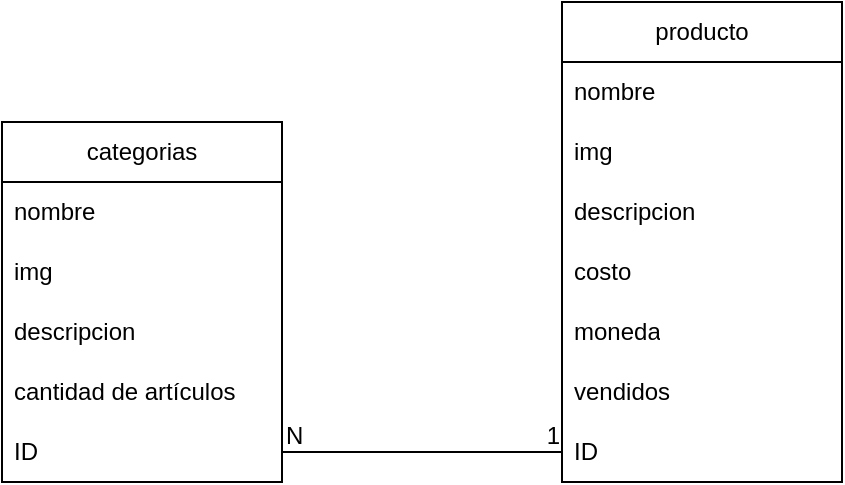 <mxfile version="21.6.7" type="device">
  <diagram name="Página-1" id="IkIq9GUv9EjntfqMfnKc">
    <mxGraphModel dx="712" dy="776" grid="1" gridSize="10" guides="1" tooltips="1" connect="1" arrows="1" fold="1" page="1" pageScale="1" pageWidth="827" pageHeight="1169" math="0" shadow="0">
      <root>
        <mxCell id="0" />
        <mxCell id="1" parent="0" />
        <mxCell id="sH8yn2e-o5A9sOrNXWSq-1" value="categorias" style="swimlane;fontStyle=0;childLayout=stackLayout;horizontal=1;startSize=30;horizontalStack=0;resizeParent=1;resizeParentMax=0;resizeLast=0;collapsible=1;marginBottom=0;whiteSpace=wrap;html=1;" vertex="1" parent="1">
          <mxGeometry x="190" y="200" width="140" height="180" as="geometry" />
        </mxCell>
        <mxCell id="sH8yn2e-o5A9sOrNXWSq-2" value="nombre" style="text;strokeColor=none;fillColor=none;align=left;verticalAlign=middle;spacingLeft=4;spacingRight=4;overflow=hidden;points=[[0,0.5],[1,0.5]];portConstraint=eastwest;rotatable=0;whiteSpace=wrap;html=1;" vertex="1" parent="sH8yn2e-o5A9sOrNXWSq-1">
          <mxGeometry y="30" width="140" height="30" as="geometry" />
        </mxCell>
        <mxCell id="sH8yn2e-o5A9sOrNXWSq-3" value="img" style="text;strokeColor=none;fillColor=none;align=left;verticalAlign=middle;spacingLeft=4;spacingRight=4;overflow=hidden;points=[[0,0.5],[1,0.5]];portConstraint=eastwest;rotatable=0;whiteSpace=wrap;html=1;" vertex="1" parent="sH8yn2e-o5A9sOrNXWSq-1">
          <mxGeometry y="60" width="140" height="30" as="geometry" />
        </mxCell>
        <mxCell id="sH8yn2e-o5A9sOrNXWSq-4" value="descripcion" style="text;strokeColor=none;fillColor=none;align=left;verticalAlign=middle;spacingLeft=4;spacingRight=4;overflow=hidden;points=[[0,0.5],[1,0.5]];portConstraint=eastwest;rotatable=0;whiteSpace=wrap;html=1;" vertex="1" parent="sH8yn2e-o5A9sOrNXWSq-1">
          <mxGeometry y="90" width="140" height="30" as="geometry" />
        </mxCell>
        <mxCell id="sH8yn2e-o5A9sOrNXWSq-13" value="cantidad de artículos" style="text;strokeColor=none;fillColor=none;align=left;verticalAlign=middle;spacingLeft=4;spacingRight=4;overflow=hidden;points=[[0,0.5],[1,0.5]];portConstraint=eastwest;rotatable=0;whiteSpace=wrap;html=1;" vertex="1" parent="sH8yn2e-o5A9sOrNXWSq-1">
          <mxGeometry y="120" width="140" height="30" as="geometry" />
        </mxCell>
        <mxCell id="sH8yn2e-o5A9sOrNXWSq-14" value="ID" style="text;strokeColor=none;fillColor=none;align=left;verticalAlign=middle;spacingLeft=4;spacingRight=4;overflow=hidden;points=[[0,0.5],[1,0.5]];portConstraint=eastwest;rotatable=0;whiteSpace=wrap;html=1;" vertex="1" parent="sH8yn2e-o5A9sOrNXWSq-1">
          <mxGeometry y="150" width="140" height="30" as="geometry" />
        </mxCell>
        <mxCell id="sH8yn2e-o5A9sOrNXWSq-5" value="producto" style="swimlane;fontStyle=0;childLayout=stackLayout;horizontal=1;startSize=30;horizontalStack=0;resizeParent=1;resizeParentMax=0;resizeLast=0;collapsible=1;marginBottom=0;whiteSpace=wrap;html=1;" vertex="1" parent="1">
          <mxGeometry x="470" y="140" width="140" height="240" as="geometry" />
        </mxCell>
        <mxCell id="sH8yn2e-o5A9sOrNXWSq-6" value="nombre" style="text;strokeColor=none;fillColor=none;align=left;verticalAlign=middle;spacingLeft=4;spacingRight=4;overflow=hidden;points=[[0,0.5],[1,0.5]];portConstraint=eastwest;rotatable=0;whiteSpace=wrap;html=1;" vertex="1" parent="sH8yn2e-o5A9sOrNXWSq-5">
          <mxGeometry y="30" width="140" height="30" as="geometry" />
        </mxCell>
        <mxCell id="sH8yn2e-o5A9sOrNXWSq-7" value="img" style="text;strokeColor=none;fillColor=none;align=left;verticalAlign=middle;spacingLeft=4;spacingRight=4;overflow=hidden;points=[[0,0.5],[1,0.5]];portConstraint=eastwest;rotatable=0;whiteSpace=wrap;html=1;" vertex="1" parent="sH8yn2e-o5A9sOrNXWSq-5">
          <mxGeometry y="60" width="140" height="30" as="geometry" />
        </mxCell>
        <mxCell id="sH8yn2e-o5A9sOrNXWSq-8" value="descripcion" style="text;strokeColor=none;fillColor=none;align=left;verticalAlign=middle;spacingLeft=4;spacingRight=4;overflow=hidden;points=[[0,0.5],[1,0.5]];portConstraint=eastwest;rotatable=0;whiteSpace=wrap;html=1;" vertex="1" parent="sH8yn2e-o5A9sOrNXWSq-5">
          <mxGeometry y="90" width="140" height="30" as="geometry" />
        </mxCell>
        <mxCell id="sH8yn2e-o5A9sOrNXWSq-9" value="costo" style="text;strokeColor=none;fillColor=none;align=left;verticalAlign=middle;spacingLeft=4;spacingRight=4;overflow=hidden;points=[[0,0.5],[1,0.5]];portConstraint=eastwest;rotatable=0;whiteSpace=wrap;html=1;" vertex="1" parent="sH8yn2e-o5A9sOrNXWSq-5">
          <mxGeometry y="120" width="140" height="30" as="geometry" />
        </mxCell>
        <mxCell id="sH8yn2e-o5A9sOrNXWSq-10" value="moneda" style="text;strokeColor=none;fillColor=none;align=left;verticalAlign=middle;spacingLeft=4;spacingRight=4;overflow=hidden;points=[[0,0.5],[1,0.5]];portConstraint=eastwest;rotatable=0;whiteSpace=wrap;html=1;" vertex="1" parent="sH8yn2e-o5A9sOrNXWSq-5">
          <mxGeometry y="150" width="140" height="30" as="geometry" />
        </mxCell>
        <mxCell id="sH8yn2e-o5A9sOrNXWSq-11" value="vendidos" style="text;strokeColor=none;fillColor=none;align=left;verticalAlign=middle;spacingLeft=4;spacingRight=4;overflow=hidden;points=[[0,0.5],[1,0.5]];portConstraint=eastwest;rotatable=0;whiteSpace=wrap;html=1;" vertex="1" parent="sH8yn2e-o5A9sOrNXWSq-5">
          <mxGeometry y="180" width="140" height="30" as="geometry" />
        </mxCell>
        <mxCell id="sH8yn2e-o5A9sOrNXWSq-12" value="ID" style="text;strokeColor=none;fillColor=none;align=left;verticalAlign=middle;spacingLeft=4;spacingRight=4;overflow=hidden;points=[[0,0.5],[1,0.5]];portConstraint=eastwest;rotatable=0;whiteSpace=wrap;html=1;" vertex="1" parent="sH8yn2e-o5A9sOrNXWSq-5">
          <mxGeometry y="210" width="140" height="30" as="geometry" />
        </mxCell>
        <mxCell id="sH8yn2e-o5A9sOrNXWSq-22" value="" style="endArrow=none;html=1;rounded=0;" edge="1" parent="1" source="sH8yn2e-o5A9sOrNXWSq-14" target="sH8yn2e-o5A9sOrNXWSq-12">
          <mxGeometry relative="1" as="geometry">
            <mxPoint x="310" y="350" as="sourcePoint" />
            <mxPoint x="470" y="350" as="targetPoint" />
          </mxGeometry>
        </mxCell>
        <mxCell id="sH8yn2e-o5A9sOrNXWSq-23" value="N" style="resizable=0;html=1;whiteSpace=wrap;align=left;verticalAlign=bottom;" connectable="0" vertex="1" parent="sH8yn2e-o5A9sOrNXWSq-22">
          <mxGeometry x="-1" relative="1" as="geometry" />
        </mxCell>
        <mxCell id="sH8yn2e-o5A9sOrNXWSq-24" value="1" style="resizable=0;html=1;whiteSpace=wrap;align=right;verticalAlign=bottom;" connectable="0" vertex="1" parent="sH8yn2e-o5A9sOrNXWSq-22">
          <mxGeometry x="1" relative="1" as="geometry" />
        </mxCell>
      </root>
    </mxGraphModel>
  </diagram>
</mxfile>
